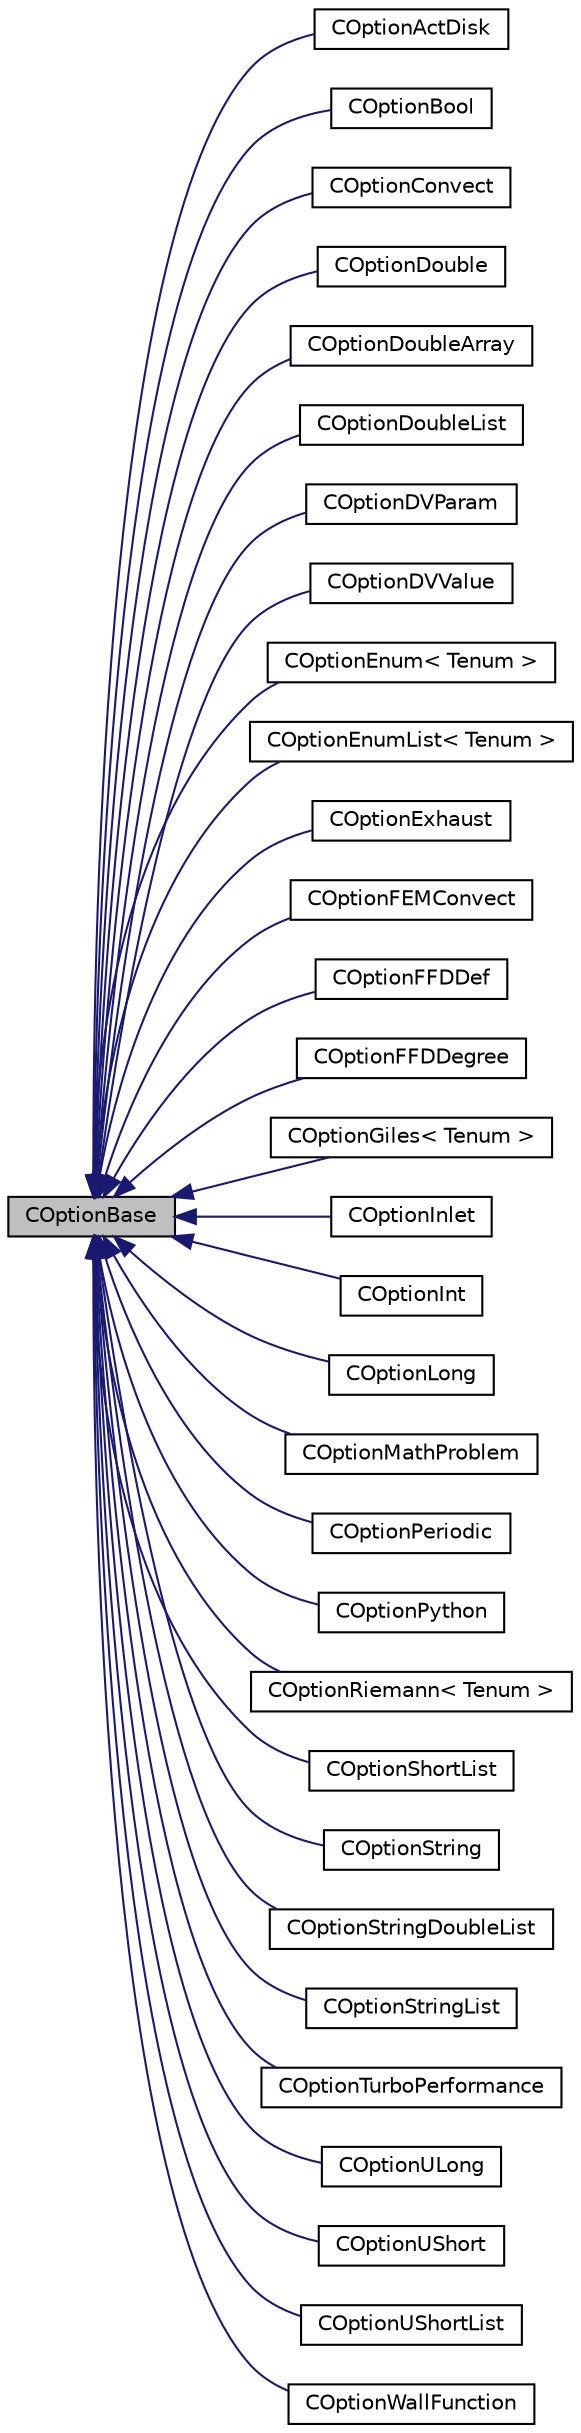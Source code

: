 digraph "COptionBase"
{
  edge [fontname="Helvetica",fontsize="10",labelfontname="Helvetica",labelfontsize="10"];
  node [fontname="Helvetica",fontsize="10",shape=record];
  rankdir="LR";
  Node0 [label="COptionBase",height=0.2,width=0.4,color="black", fillcolor="grey75", style="filled", fontcolor="black"];
  Node0 -> Node1 [dir="back",color="midnightblue",fontsize="10",style="solid",fontname="Helvetica"];
  Node1 [label="COptionActDisk",height=0.2,width=0.4,color="black", fillcolor="white", style="filled",URL="$class_c_option_act_disk.html"];
  Node0 -> Node2 [dir="back",color="midnightblue",fontsize="10",style="solid",fontname="Helvetica"];
  Node2 [label="COptionBool",height=0.2,width=0.4,color="black", fillcolor="white", style="filled",URL="$class_c_option_bool.html"];
  Node0 -> Node3 [dir="back",color="midnightblue",fontsize="10",style="solid",fontname="Helvetica"];
  Node3 [label="COptionConvect",height=0.2,width=0.4,color="black", fillcolor="white", style="filled",URL="$class_c_option_convect.html"];
  Node0 -> Node4 [dir="back",color="midnightblue",fontsize="10",style="solid",fontname="Helvetica"];
  Node4 [label="COptionDouble",height=0.2,width=0.4,color="black", fillcolor="white", style="filled",URL="$class_c_option_double.html"];
  Node0 -> Node5 [dir="back",color="midnightblue",fontsize="10",style="solid",fontname="Helvetica"];
  Node5 [label="COptionDoubleArray",height=0.2,width=0.4,color="black", fillcolor="white", style="filled",URL="$class_c_option_double_array.html"];
  Node0 -> Node6 [dir="back",color="midnightblue",fontsize="10",style="solid",fontname="Helvetica"];
  Node6 [label="COptionDoubleList",height=0.2,width=0.4,color="black", fillcolor="white", style="filled",URL="$class_c_option_double_list.html"];
  Node0 -> Node7 [dir="back",color="midnightblue",fontsize="10",style="solid",fontname="Helvetica"];
  Node7 [label="COptionDVParam",height=0.2,width=0.4,color="black", fillcolor="white", style="filled",URL="$class_c_option_d_v_param.html"];
  Node0 -> Node8 [dir="back",color="midnightblue",fontsize="10",style="solid",fontname="Helvetica"];
  Node8 [label="COptionDVValue",height=0.2,width=0.4,color="black", fillcolor="white", style="filled",URL="$class_c_option_d_v_value.html"];
  Node0 -> Node9 [dir="back",color="midnightblue",fontsize="10",style="solid",fontname="Helvetica"];
  Node9 [label="COptionEnum\< Tenum \>",height=0.2,width=0.4,color="black", fillcolor="white", style="filled",URL="$class_c_option_enum.html"];
  Node0 -> Node10 [dir="back",color="midnightblue",fontsize="10",style="solid",fontname="Helvetica"];
  Node10 [label="COptionEnumList\< Tenum \>",height=0.2,width=0.4,color="black", fillcolor="white", style="filled",URL="$class_c_option_enum_list.html"];
  Node0 -> Node11 [dir="back",color="midnightblue",fontsize="10",style="solid",fontname="Helvetica"];
  Node11 [label="COptionExhaust",height=0.2,width=0.4,color="black", fillcolor="white", style="filled",URL="$class_c_option_exhaust.html"];
  Node0 -> Node12 [dir="back",color="midnightblue",fontsize="10",style="solid",fontname="Helvetica"];
  Node12 [label="COptionFEMConvect",height=0.2,width=0.4,color="black", fillcolor="white", style="filled",URL="$class_c_option_f_e_m_convect.html"];
  Node0 -> Node13 [dir="back",color="midnightblue",fontsize="10",style="solid",fontname="Helvetica"];
  Node13 [label="COptionFFDDef",height=0.2,width=0.4,color="black", fillcolor="white", style="filled",URL="$class_c_option_f_f_d_def.html"];
  Node0 -> Node14 [dir="back",color="midnightblue",fontsize="10",style="solid",fontname="Helvetica"];
  Node14 [label="COptionFFDDegree",height=0.2,width=0.4,color="black", fillcolor="white", style="filled",URL="$class_c_option_f_f_d_degree.html"];
  Node0 -> Node15 [dir="back",color="midnightblue",fontsize="10",style="solid",fontname="Helvetica"];
  Node15 [label="COptionGiles\< Tenum \>",height=0.2,width=0.4,color="black", fillcolor="white", style="filled",URL="$class_c_option_giles.html"];
  Node0 -> Node16 [dir="back",color="midnightblue",fontsize="10",style="solid",fontname="Helvetica"];
  Node16 [label="COptionInlet",height=0.2,width=0.4,color="black", fillcolor="white", style="filled",URL="$class_c_option_inlet.html"];
  Node0 -> Node17 [dir="back",color="midnightblue",fontsize="10",style="solid",fontname="Helvetica"];
  Node17 [label="COptionInt",height=0.2,width=0.4,color="black", fillcolor="white", style="filled",URL="$class_c_option_int.html"];
  Node0 -> Node18 [dir="back",color="midnightblue",fontsize="10",style="solid",fontname="Helvetica"];
  Node18 [label="COptionLong",height=0.2,width=0.4,color="black", fillcolor="white", style="filled",URL="$class_c_option_long.html"];
  Node0 -> Node19 [dir="back",color="midnightblue",fontsize="10",style="solid",fontname="Helvetica"];
  Node19 [label="COptionMathProblem",height=0.2,width=0.4,color="black", fillcolor="white", style="filled",URL="$class_c_option_math_problem.html"];
  Node0 -> Node20 [dir="back",color="midnightblue",fontsize="10",style="solid",fontname="Helvetica"];
  Node20 [label="COptionPeriodic",height=0.2,width=0.4,color="black", fillcolor="white", style="filled",URL="$class_c_option_periodic.html"];
  Node0 -> Node21 [dir="back",color="midnightblue",fontsize="10",style="solid",fontname="Helvetica"];
  Node21 [label="COptionPython",height=0.2,width=0.4,color="black", fillcolor="white", style="filled",URL="$class_c_option_python.html"];
  Node0 -> Node22 [dir="back",color="midnightblue",fontsize="10",style="solid",fontname="Helvetica"];
  Node22 [label="COptionRiemann\< Tenum \>",height=0.2,width=0.4,color="black", fillcolor="white", style="filled",URL="$class_c_option_riemann.html"];
  Node0 -> Node23 [dir="back",color="midnightblue",fontsize="10",style="solid",fontname="Helvetica"];
  Node23 [label="COptionShortList",height=0.2,width=0.4,color="black", fillcolor="white", style="filled",URL="$class_c_option_short_list.html"];
  Node0 -> Node24 [dir="back",color="midnightblue",fontsize="10",style="solid",fontname="Helvetica"];
  Node24 [label="COptionString",height=0.2,width=0.4,color="black", fillcolor="white", style="filled",URL="$class_c_option_string.html"];
  Node0 -> Node25 [dir="back",color="midnightblue",fontsize="10",style="solid",fontname="Helvetica"];
  Node25 [label="COptionStringDoubleList",height=0.2,width=0.4,color="black", fillcolor="white", style="filled",URL="$class_c_option_string_double_list.html"];
  Node0 -> Node26 [dir="back",color="midnightblue",fontsize="10",style="solid",fontname="Helvetica"];
  Node26 [label="COptionStringList",height=0.2,width=0.4,color="black", fillcolor="white", style="filled",URL="$class_c_option_string_list.html"];
  Node0 -> Node27 [dir="back",color="midnightblue",fontsize="10",style="solid",fontname="Helvetica"];
  Node27 [label="COptionTurboPerformance",height=0.2,width=0.4,color="black", fillcolor="white", style="filled",URL="$class_c_option_turbo_performance.html"];
  Node0 -> Node28 [dir="back",color="midnightblue",fontsize="10",style="solid",fontname="Helvetica"];
  Node28 [label="COptionULong",height=0.2,width=0.4,color="black", fillcolor="white", style="filled",URL="$class_c_option_u_long.html"];
  Node0 -> Node29 [dir="back",color="midnightblue",fontsize="10",style="solid",fontname="Helvetica"];
  Node29 [label="COptionUShort",height=0.2,width=0.4,color="black", fillcolor="white", style="filled",URL="$class_c_option_u_short.html"];
  Node0 -> Node30 [dir="back",color="midnightblue",fontsize="10",style="solid",fontname="Helvetica"];
  Node30 [label="COptionUShortList",height=0.2,width=0.4,color="black", fillcolor="white", style="filled",URL="$class_c_option_u_short_list.html"];
  Node0 -> Node31 [dir="back",color="midnightblue",fontsize="10",style="solid",fontname="Helvetica"];
  Node31 [label="COptionWallFunction",height=0.2,width=0.4,color="black", fillcolor="white", style="filled",URL="$class_c_option_wall_function.html"];
}
